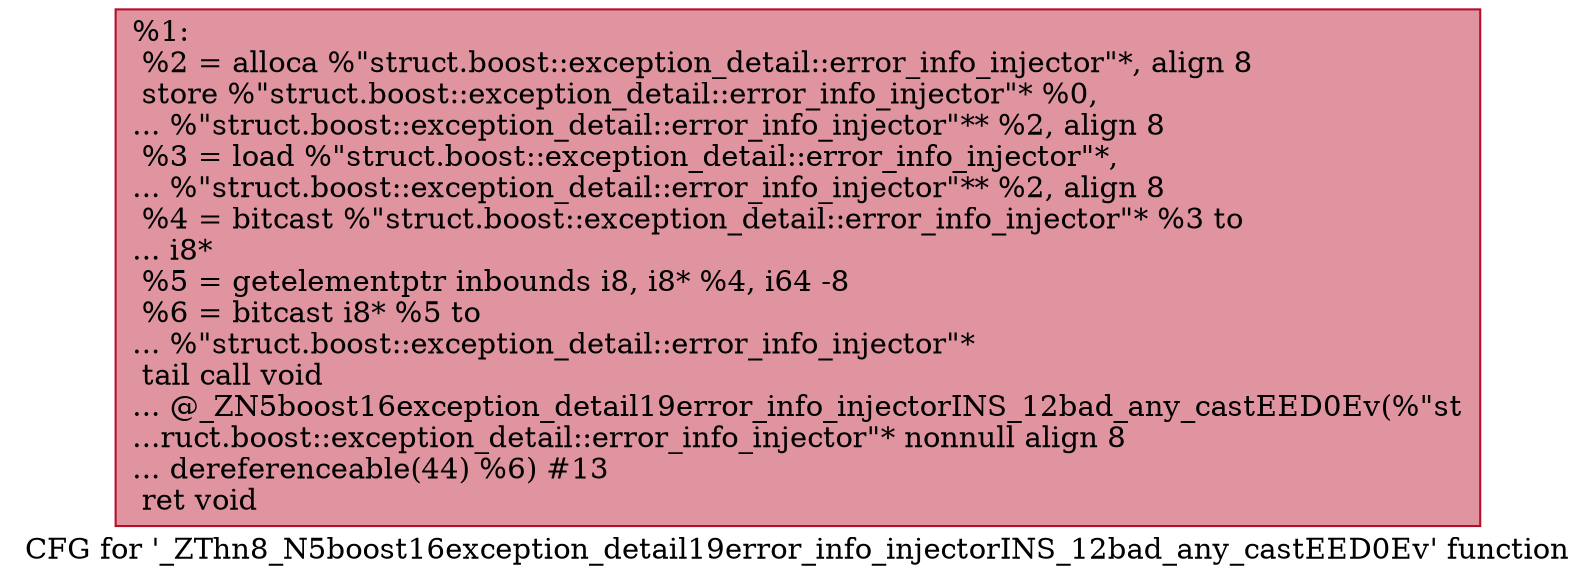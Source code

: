 digraph "CFG for '_ZThn8_N5boost16exception_detail19error_info_injectorINS_12bad_any_castEED0Ev' function" {
	label="CFG for '_ZThn8_N5boost16exception_detail19error_info_injectorINS_12bad_any_castEED0Ev' function";

	Node0x55dea68ceec0 [shape=record,color="#b70d28ff", style=filled, fillcolor="#b70d2870",label="{%1:\l  %2 = alloca %\"struct.boost::exception_detail::error_info_injector\"*, align 8\l  store %\"struct.boost::exception_detail::error_info_injector\"* %0,\l... %\"struct.boost::exception_detail::error_info_injector\"** %2, align 8\l  %3 = load %\"struct.boost::exception_detail::error_info_injector\"*,\l... %\"struct.boost::exception_detail::error_info_injector\"** %2, align 8\l  %4 = bitcast %\"struct.boost::exception_detail::error_info_injector\"* %3 to\l... i8*\l  %5 = getelementptr inbounds i8, i8* %4, i64 -8\l  %6 = bitcast i8* %5 to\l... %\"struct.boost::exception_detail::error_info_injector\"*\l  tail call void\l... @_ZN5boost16exception_detail19error_info_injectorINS_12bad_any_castEED0Ev(%\"st\l...ruct.boost::exception_detail::error_info_injector\"* nonnull align 8\l... dereferenceable(44) %6) #13\l  ret void\l}"];
}
